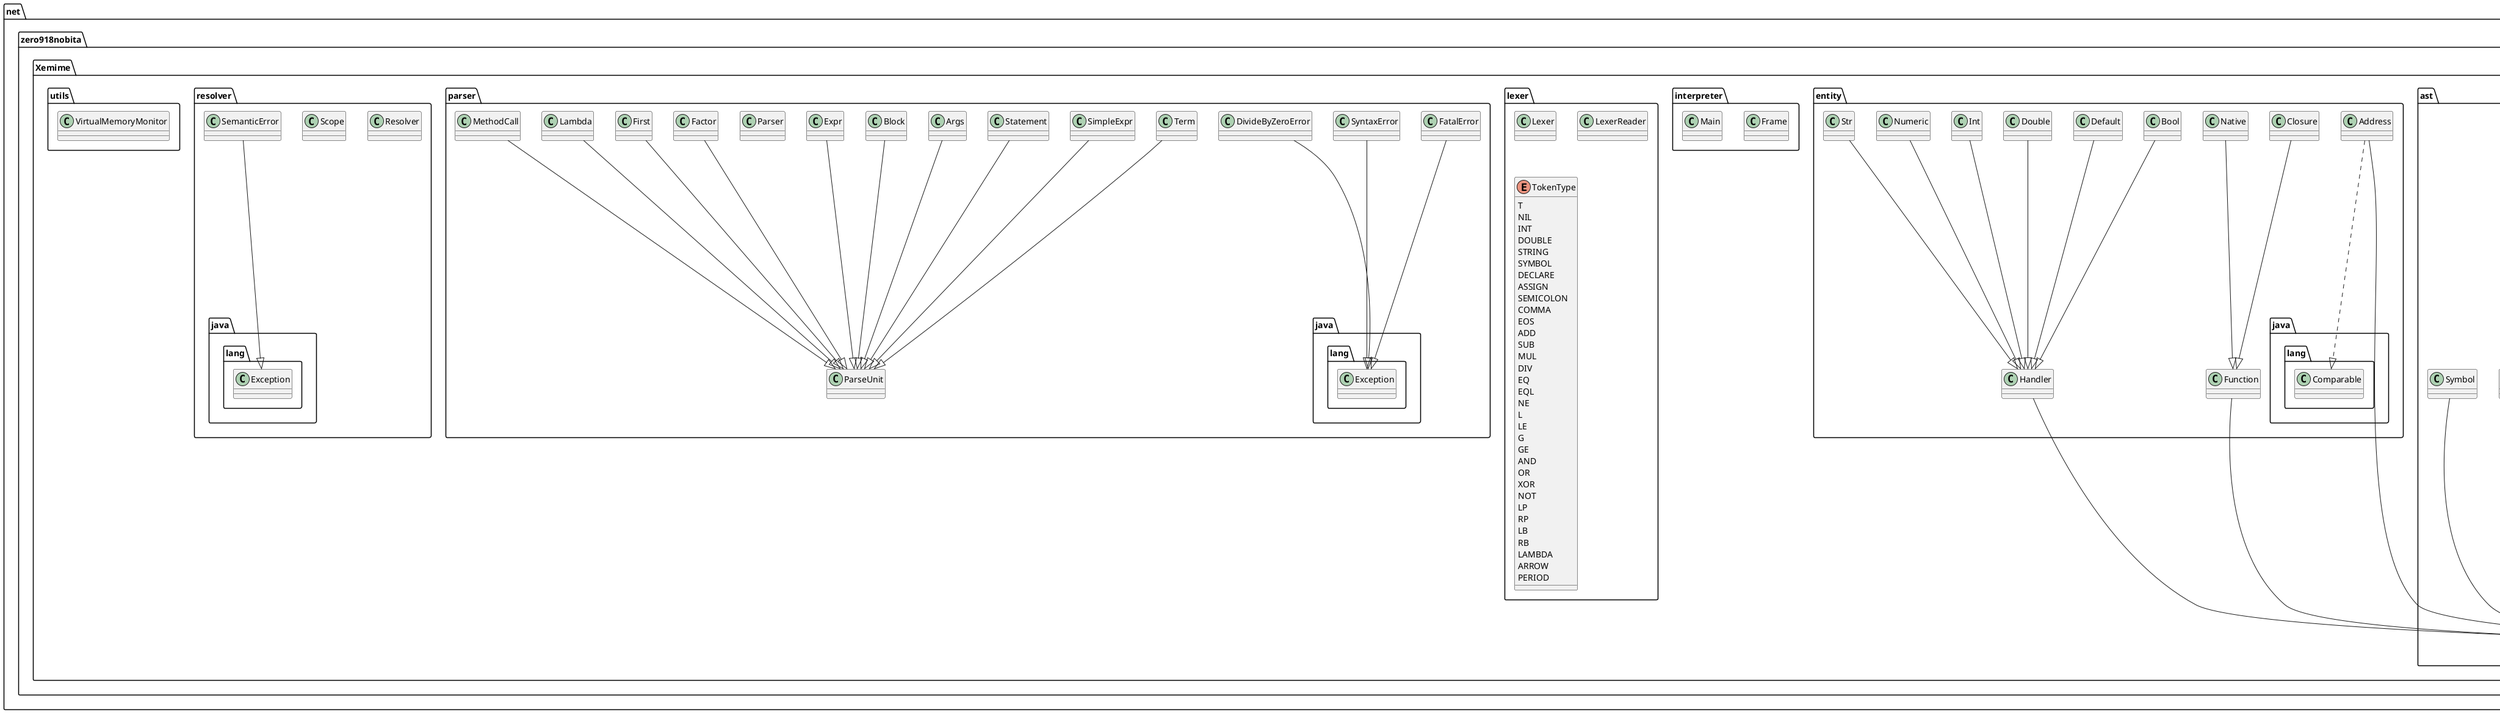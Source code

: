 @startuml{xemime.png}

package net.zero918nobita.Xemime.ast {
    class AssignNode {
    }

    AssignNode --|> ExprNode

    class BlockNode {
    }

    BlockNode --|> Node

    class DeclareNode {
    }

    DeclareNode --|> ExprNode

    class DotAssignNode {
    }

    DotAssignNode --|> Node

    class DotCallNode {
    }

    DotCallNode --|> Node

    class DotExprNode {
    }

    DotExprNode --|> Node

    class ExprNode {
    }

    ExprNode --|> Node

    class FuncallNode {
    }

    FuncallNode --|> Node

    class LambdaExprNode {
    }

    LambdaExprNode --|> Node

    class MinusNode {
    }

    MinusNode --|> Node

    class Node {
    }

    class NotNode {
    }

    NotNode --|> Node

    class Symbol {
    }

    Symbol --|> Node
}

package net.zero918nobita.Xemime.entity {
    class Address {
    }

    Address --|> Node
    Address ..|> java.lang.Comparable

    class Bool {
    }

    Bool --|> Handler

    class Closure {
    }

    Closure --|> Function

    class Default {
    }

    Default --|> Handler

    class Double {
    }

    Double --|> Handler

    class Function {
    }

    Function --|> Node

    class Handler {
    }

    Handler --|> Node

    class Int {
    }

    Int --|> Handler

    class Native {
    }

    Native --|> Function

    class Numeric {
    }

    Numeric --|> Handler

    class Str {
    }

    Str --|> Handler
}

package net.zero918nobita.Xemime.interpreter {
    class Frame {
    }

    class Main {
    }
}

package net.zero918nobita.Xemime.lexer {
    class Lexer {
    }

    class LexerReader {
    }

    enum TokenType {
        T
        NIL
        INT
        DOUBLE
        STRING
        SYMBOL
        DECLARE
        ASSIGN
        SEMICOLON
        COMMA
        EOS
        ADD
        SUB
        MUL
        DIV
        EQ
        EQL
        NE
        L
        LE
        G
        GE
        AND
        OR
        XOR
        NOT
        LP
        RP
        LB
        RB
        LAMBDA
        ARROW
        PERIOD
    }
}

package net.zero918nobita.Xemime.parser {
    class Args {
    }

    Args --|> ParseUnit

    class Block {
    }

    Block --|> ParseUnit

    class DivideByZeroError {
    }

    DivideByZeroError --|> java.lang.Exception

    class Expr {
    }

    Expr --|> ParseUnit

    class Factor {
    }

    Factor --|> ParseUnit

    class FatalError {
    }

    FatalError --|> java.lang.Exception

    class First {
    }

    First --|> ParseUnit

    class Lambda {
    }

    Lambda --|> ParseUnit

    class MethodCall {
    }

    MethodCall --|> ParseUnit

    class Parser {
    }

    class ParseUnit {
    }

    class SimpleExpr {
    }

    SimpleExpr --|> ParseUnit

    class Statement {
    }

    Statement --|> ParseUnit

    class SyntaxError {
    }

    SyntaxError --|> java.lang.Exception

    class Term {
    }

    Term --|> ParseUnit
}

package net.zero918nobita.Xemime.resolver {
    class Resolver {
    }

    class Scope {
    }

    class SemanticError {
    }

    SemanticError --|> java.lang.Exception
}

package net.zero918nobita.Xemime.utils {
    class VirtualMemoryMonitor {
    }
}

@enduml
